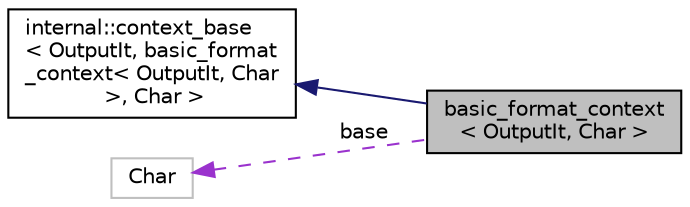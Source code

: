 digraph "basic_format_context&lt; OutputIt, Char &gt;"
{
  edge [fontname="Helvetica",fontsize="10",labelfontname="Helvetica",labelfontsize="10"];
  node [fontname="Helvetica",fontsize="10",shape=record];
  rankdir="LR";
  Node1 [label="basic_format_context\l\< OutputIt, Char \>",height=0.2,width=0.4,color="black", fillcolor="grey75", style="filled" fontcolor="black"];
  Node2 -> Node1 [dir="back",color="midnightblue",fontsize="10",style="solid",fontname="Helvetica"];
  Node2 [label="internal::context_base\l\< OutputIt, basic_format\l_context\< OutputIt, Char\l \>, Char \>",height=0.2,width=0.4,color="black", fillcolor="white", style="filled",URL="$classinternal_1_1context__base.html"];
  Node3 -> Node1 [dir="back",color="darkorchid3",fontsize="10",style="dashed",label=" base" ,fontname="Helvetica"];
  Node3 [label="Char",height=0.2,width=0.4,color="grey75", fillcolor="white", style="filled"];
}
